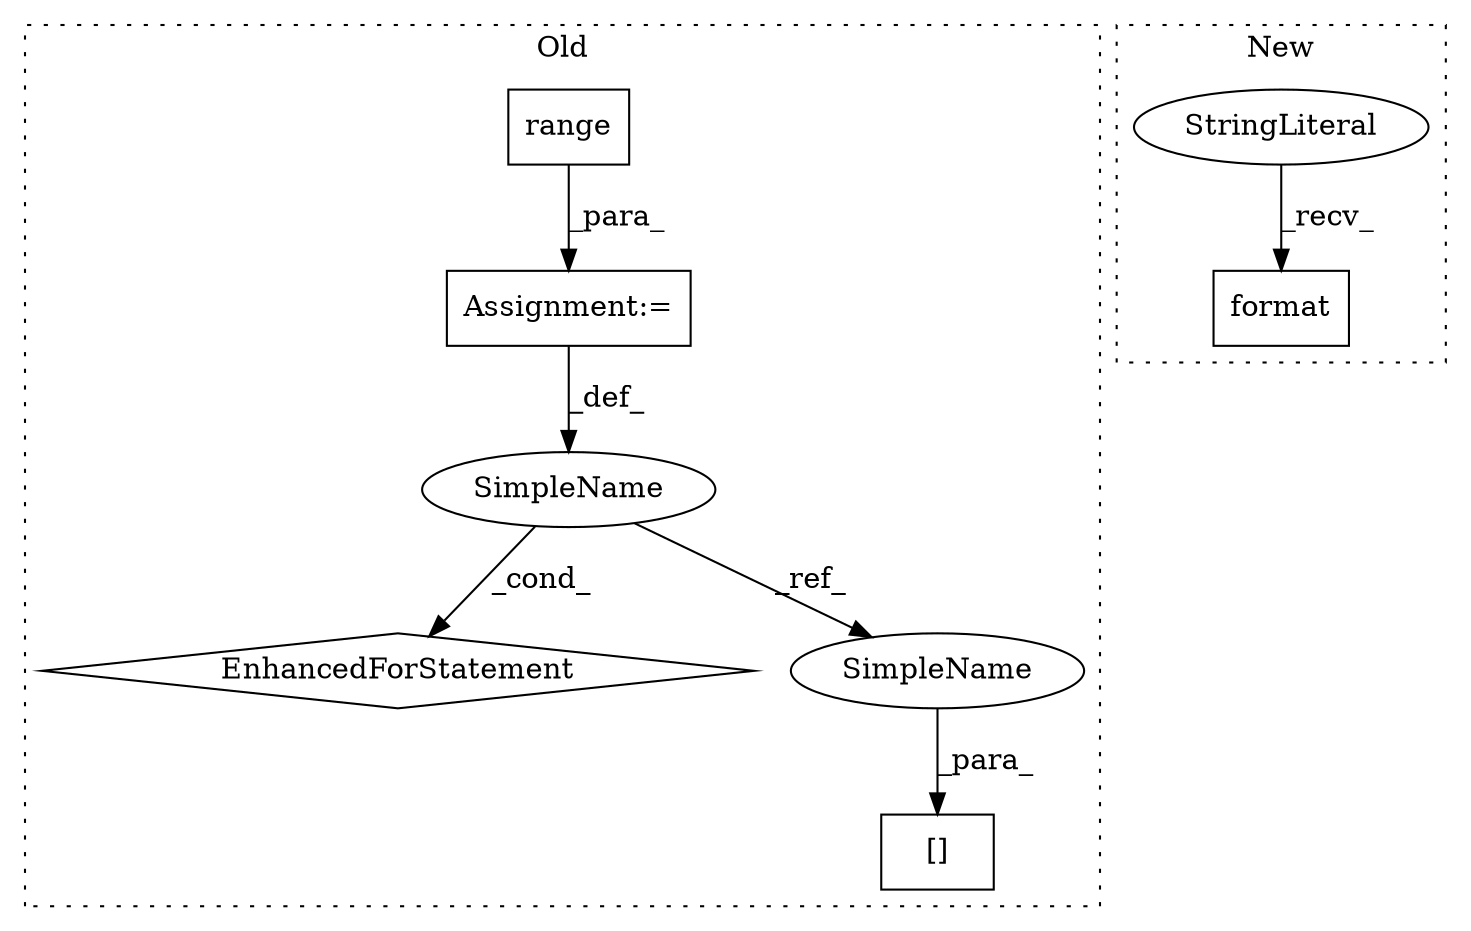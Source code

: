 digraph G {
subgraph cluster0 {
1 [label="range" a="32" s="858,865" l="6,1" shape="box"];
4 [label="Assignment:=" a="7" s="797,866" l="53,2" shape="box"];
5 [label="EnhancedForStatement" a="70" s="797,866" l="53,2" shape="diamond"];
6 [label="[]" a="2" s="1107,1112" l="4,1" shape="box"];
7 [label="SimpleName" a="42" s="854" l="1" shape="ellipse"];
8 [label="SimpleName" a="42" s="1111" l="1" shape="ellipse"];
label = "Old";
style="dotted";
}
subgraph cluster1 {
2 [label="format" a="32" s="955,963" l="7,1" shape="box"];
3 [label="StringLiteral" a="45" s="924" l="30" shape="ellipse"];
label = "New";
style="dotted";
}
1 -> 4 [label="_para_"];
3 -> 2 [label="_recv_"];
4 -> 7 [label="_def_"];
7 -> 8 [label="_ref_"];
7 -> 5 [label="_cond_"];
8 -> 6 [label="_para_"];
}